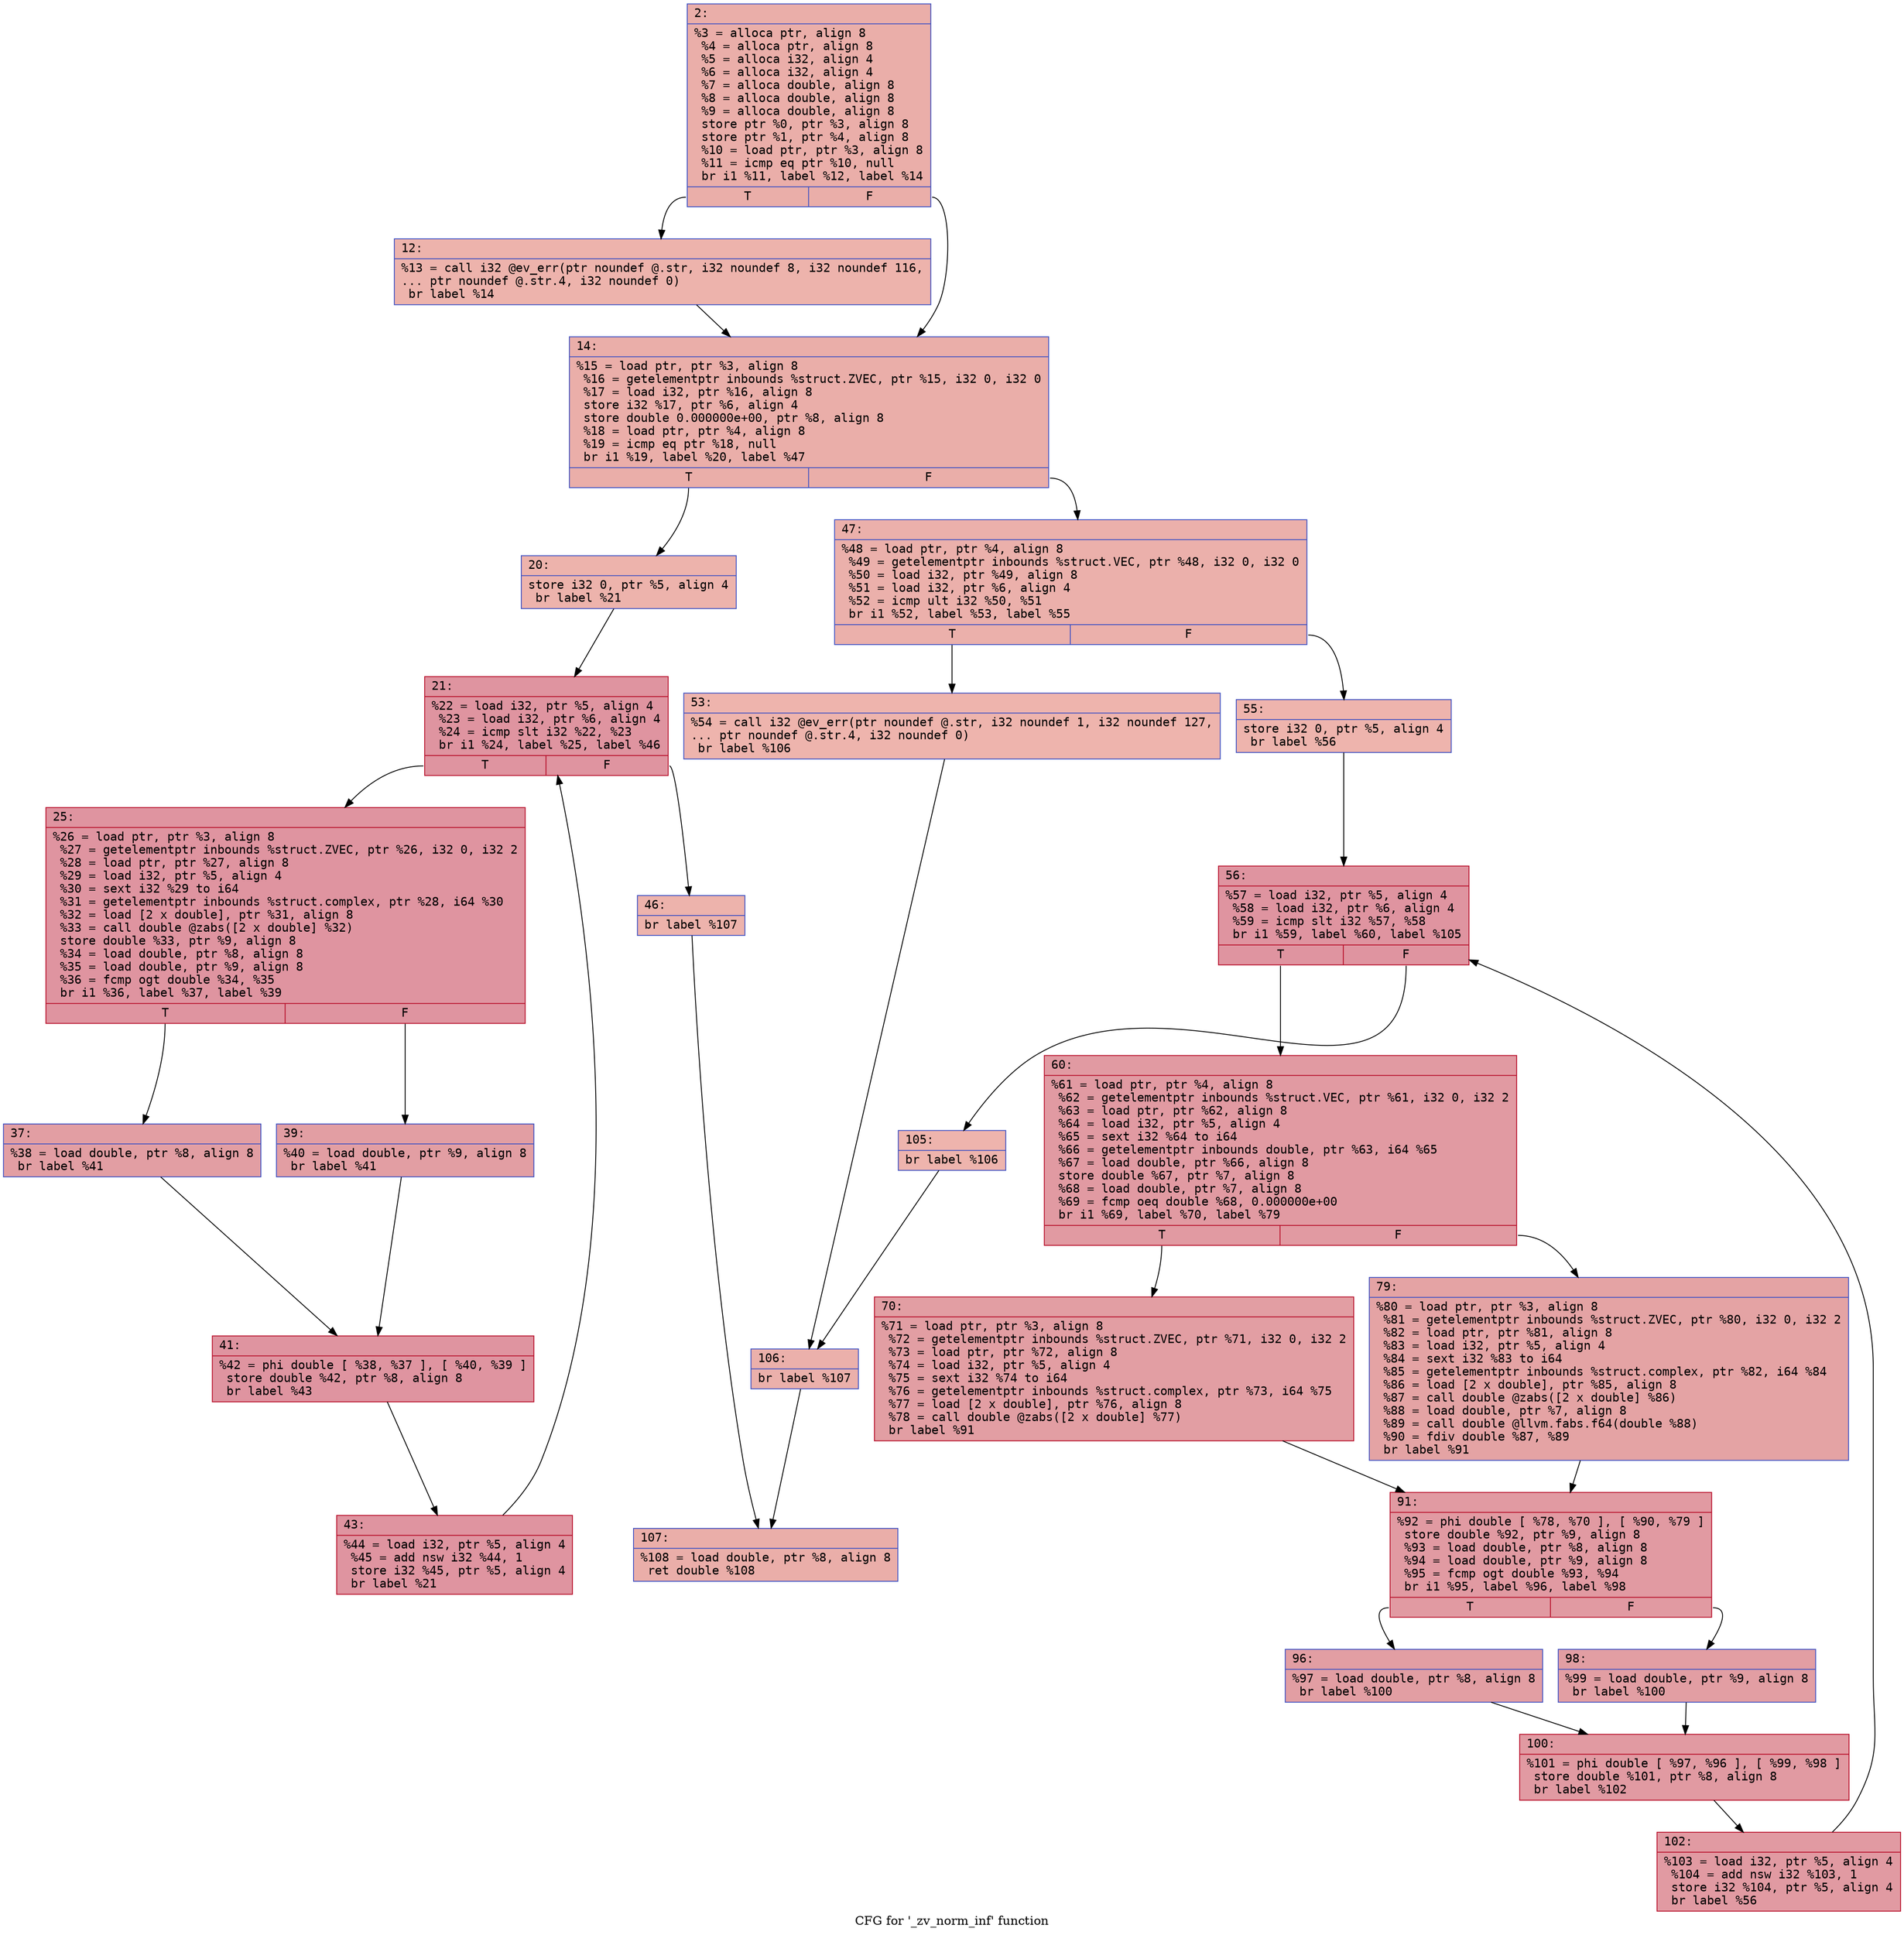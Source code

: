 digraph "CFG for '_zv_norm_inf' function" {
	label="CFG for '_zv_norm_inf' function";

	Node0x600003cc6cb0 [shape=record,color="#3d50c3ff", style=filled, fillcolor="#d0473d70" fontname="Courier",label="{2:\l|  %3 = alloca ptr, align 8\l  %4 = alloca ptr, align 8\l  %5 = alloca i32, align 4\l  %6 = alloca i32, align 4\l  %7 = alloca double, align 8\l  %8 = alloca double, align 8\l  %9 = alloca double, align 8\l  store ptr %0, ptr %3, align 8\l  store ptr %1, ptr %4, align 8\l  %10 = load ptr, ptr %3, align 8\l  %11 = icmp eq ptr %10, null\l  br i1 %11, label %12, label %14\l|{<s0>T|<s1>F}}"];
	Node0x600003cc6cb0:s0 -> Node0x600003cc6d00[tooltip="2 -> 12\nProbability 37.50%" ];
	Node0x600003cc6cb0:s1 -> Node0x600003cc6d50[tooltip="2 -> 14\nProbability 62.50%" ];
	Node0x600003cc6d00 [shape=record,color="#3d50c3ff", style=filled, fillcolor="#d6524470" fontname="Courier",label="{12:\l|  %13 = call i32 @ev_err(ptr noundef @.str, i32 noundef 8, i32 noundef 116,\l... ptr noundef @.str.4, i32 noundef 0)\l  br label %14\l}"];
	Node0x600003cc6d00 -> Node0x600003cc6d50[tooltip="12 -> 14\nProbability 100.00%" ];
	Node0x600003cc6d50 [shape=record,color="#3d50c3ff", style=filled, fillcolor="#d0473d70" fontname="Courier",label="{14:\l|  %15 = load ptr, ptr %3, align 8\l  %16 = getelementptr inbounds %struct.ZVEC, ptr %15, i32 0, i32 0\l  %17 = load i32, ptr %16, align 8\l  store i32 %17, ptr %6, align 4\l  store double 0.000000e+00, ptr %8, align 8\l  %18 = load ptr, ptr %4, align 8\l  %19 = icmp eq ptr %18, null\l  br i1 %19, label %20, label %47\l|{<s0>T|<s1>F}}"];
	Node0x600003cc6d50:s0 -> Node0x600003cc6da0[tooltip="14 -> 20\nProbability 37.50%" ];
	Node0x600003cc6d50:s1 -> Node0x600003cc7020[tooltip="14 -> 47\nProbability 62.50%" ];
	Node0x600003cc6da0 [shape=record,color="#3d50c3ff", style=filled, fillcolor="#d6524470" fontname="Courier",label="{20:\l|  store i32 0, ptr %5, align 4\l  br label %21\l}"];
	Node0x600003cc6da0 -> Node0x600003cc6df0[tooltip="20 -> 21\nProbability 100.00%" ];
	Node0x600003cc6df0 [shape=record,color="#b70d28ff", style=filled, fillcolor="#b70d2870" fontname="Courier",label="{21:\l|  %22 = load i32, ptr %5, align 4\l  %23 = load i32, ptr %6, align 4\l  %24 = icmp slt i32 %22, %23\l  br i1 %24, label %25, label %46\l|{<s0>T|<s1>F}}"];
	Node0x600003cc6df0:s0 -> Node0x600003cc6e40[tooltip="21 -> 25\nProbability 96.88%" ];
	Node0x600003cc6df0:s1 -> Node0x600003cc6fd0[tooltip="21 -> 46\nProbability 3.12%" ];
	Node0x600003cc6e40 [shape=record,color="#b70d28ff", style=filled, fillcolor="#b70d2870" fontname="Courier",label="{25:\l|  %26 = load ptr, ptr %3, align 8\l  %27 = getelementptr inbounds %struct.ZVEC, ptr %26, i32 0, i32 2\l  %28 = load ptr, ptr %27, align 8\l  %29 = load i32, ptr %5, align 4\l  %30 = sext i32 %29 to i64\l  %31 = getelementptr inbounds %struct.complex, ptr %28, i64 %30\l  %32 = load [2 x double], ptr %31, align 8\l  %33 = call double @zabs([2 x double] %32)\l  store double %33, ptr %9, align 8\l  %34 = load double, ptr %8, align 8\l  %35 = load double, ptr %9, align 8\l  %36 = fcmp ogt double %34, %35\l  br i1 %36, label %37, label %39\l|{<s0>T|<s1>F}}"];
	Node0x600003cc6e40:s0 -> Node0x600003cc6e90[tooltip="25 -> 37\nProbability 50.00%" ];
	Node0x600003cc6e40:s1 -> Node0x600003cc6ee0[tooltip="25 -> 39\nProbability 50.00%" ];
	Node0x600003cc6e90 [shape=record,color="#3d50c3ff", style=filled, fillcolor="#be242e70" fontname="Courier",label="{37:\l|  %38 = load double, ptr %8, align 8\l  br label %41\l}"];
	Node0x600003cc6e90 -> Node0x600003cc6f30[tooltip="37 -> 41\nProbability 100.00%" ];
	Node0x600003cc6ee0 [shape=record,color="#3d50c3ff", style=filled, fillcolor="#be242e70" fontname="Courier",label="{39:\l|  %40 = load double, ptr %9, align 8\l  br label %41\l}"];
	Node0x600003cc6ee0 -> Node0x600003cc6f30[tooltip="39 -> 41\nProbability 100.00%" ];
	Node0x600003cc6f30 [shape=record,color="#b70d28ff", style=filled, fillcolor="#b70d2870" fontname="Courier",label="{41:\l|  %42 = phi double [ %38, %37 ], [ %40, %39 ]\l  store double %42, ptr %8, align 8\l  br label %43\l}"];
	Node0x600003cc6f30 -> Node0x600003cc6f80[tooltip="41 -> 43\nProbability 100.00%" ];
	Node0x600003cc6f80 [shape=record,color="#b70d28ff", style=filled, fillcolor="#b70d2870" fontname="Courier",label="{43:\l|  %44 = load i32, ptr %5, align 4\l  %45 = add nsw i32 %44, 1\l  store i32 %45, ptr %5, align 4\l  br label %21\l}"];
	Node0x600003cc6f80 -> Node0x600003cc6df0[tooltip="43 -> 21\nProbability 100.00%" ];
	Node0x600003cc6fd0 [shape=record,color="#3d50c3ff", style=filled, fillcolor="#d6524470" fontname="Courier",label="{46:\l|  br label %107\l}"];
	Node0x600003cc6fd0 -> Node0x600003cc7480[tooltip="46 -> 107\nProbability 100.00%" ];
	Node0x600003cc7020 [shape=record,color="#3d50c3ff", style=filled, fillcolor="#d24b4070" fontname="Courier",label="{47:\l|  %48 = load ptr, ptr %4, align 8\l  %49 = getelementptr inbounds %struct.VEC, ptr %48, i32 0, i32 0\l  %50 = load i32, ptr %49, align 8\l  %51 = load i32, ptr %6, align 4\l  %52 = icmp ult i32 %50, %51\l  br i1 %52, label %53, label %55\l|{<s0>T|<s1>F}}"];
	Node0x600003cc7020:s0 -> Node0x600003cc7070[tooltip="47 -> 53\nProbability 50.00%" ];
	Node0x600003cc7020:s1 -> Node0x600003cc70c0[tooltip="47 -> 55\nProbability 50.00%" ];
	Node0x600003cc7070 [shape=record,color="#3d50c3ff", style=filled, fillcolor="#d8564670" fontname="Courier",label="{53:\l|  %54 = call i32 @ev_err(ptr noundef @.str, i32 noundef 1, i32 noundef 127,\l... ptr noundef @.str.4, i32 noundef 0)\l  br label %106\l}"];
	Node0x600003cc7070 -> Node0x600003cc7430[tooltip="53 -> 106\nProbability 100.00%" ];
	Node0x600003cc70c0 [shape=record,color="#3d50c3ff", style=filled, fillcolor="#d8564670" fontname="Courier",label="{55:\l|  store i32 0, ptr %5, align 4\l  br label %56\l}"];
	Node0x600003cc70c0 -> Node0x600003cc7110[tooltip="55 -> 56\nProbability 100.00%" ];
	Node0x600003cc7110 [shape=record,color="#b70d28ff", style=filled, fillcolor="#b70d2870" fontname="Courier",label="{56:\l|  %57 = load i32, ptr %5, align 4\l  %58 = load i32, ptr %6, align 4\l  %59 = icmp slt i32 %57, %58\l  br i1 %59, label %60, label %105\l|{<s0>T|<s1>F}}"];
	Node0x600003cc7110:s0 -> Node0x600003cc7160[tooltip="56 -> 60\nProbability 96.88%" ];
	Node0x600003cc7110:s1 -> Node0x600003cc73e0[tooltip="56 -> 105\nProbability 3.12%" ];
	Node0x600003cc7160 [shape=record,color="#b70d28ff", style=filled, fillcolor="#bb1b2c70" fontname="Courier",label="{60:\l|  %61 = load ptr, ptr %4, align 8\l  %62 = getelementptr inbounds %struct.VEC, ptr %61, i32 0, i32 2\l  %63 = load ptr, ptr %62, align 8\l  %64 = load i32, ptr %5, align 4\l  %65 = sext i32 %64 to i64\l  %66 = getelementptr inbounds double, ptr %63, i64 %65\l  %67 = load double, ptr %66, align 8\l  store double %67, ptr %7, align 8\l  %68 = load double, ptr %7, align 8\l  %69 = fcmp oeq double %68, 0.000000e+00\l  br i1 %69, label %70, label %79\l|{<s0>T|<s1>F}}"];
	Node0x600003cc7160:s0 -> Node0x600003cc71b0[tooltip="60 -> 70\nProbability 62.50%" ];
	Node0x600003cc7160:s1 -> Node0x600003cc7200[tooltip="60 -> 79\nProbability 37.50%" ];
	Node0x600003cc71b0 [shape=record,color="#b70d28ff", style=filled, fillcolor="#be242e70" fontname="Courier",label="{70:\l|  %71 = load ptr, ptr %3, align 8\l  %72 = getelementptr inbounds %struct.ZVEC, ptr %71, i32 0, i32 2\l  %73 = load ptr, ptr %72, align 8\l  %74 = load i32, ptr %5, align 4\l  %75 = sext i32 %74 to i64\l  %76 = getelementptr inbounds %struct.complex, ptr %73, i64 %75\l  %77 = load [2 x double], ptr %76, align 8\l  %78 = call double @zabs([2 x double] %77)\l  br label %91\l}"];
	Node0x600003cc71b0 -> Node0x600003cc7250[tooltip="70 -> 91\nProbability 100.00%" ];
	Node0x600003cc7200 [shape=record,color="#3d50c3ff", style=filled, fillcolor="#c32e3170" fontname="Courier",label="{79:\l|  %80 = load ptr, ptr %3, align 8\l  %81 = getelementptr inbounds %struct.ZVEC, ptr %80, i32 0, i32 2\l  %82 = load ptr, ptr %81, align 8\l  %83 = load i32, ptr %5, align 4\l  %84 = sext i32 %83 to i64\l  %85 = getelementptr inbounds %struct.complex, ptr %82, i64 %84\l  %86 = load [2 x double], ptr %85, align 8\l  %87 = call double @zabs([2 x double] %86)\l  %88 = load double, ptr %7, align 8\l  %89 = call double @llvm.fabs.f64(double %88)\l  %90 = fdiv double %87, %89\l  br label %91\l}"];
	Node0x600003cc7200 -> Node0x600003cc7250[tooltip="79 -> 91\nProbability 100.00%" ];
	Node0x600003cc7250 [shape=record,color="#b70d28ff", style=filled, fillcolor="#bb1b2c70" fontname="Courier",label="{91:\l|  %92 = phi double [ %78, %70 ], [ %90, %79 ]\l  store double %92, ptr %9, align 8\l  %93 = load double, ptr %8, align 8\l  %94 = load double, ptr %9, align 8\l  %95 = fcmp ogt double %93, %94\l  br i1 %95, label %96, label %98\l|{<s0>T|<s1>F}}"];
	Node0x600003cc7250:s0 -> Node0x600003cc72a0[tooltip="91 -> 96\nProbability 50.00%" ];
	Node0x600003cc7250:s1 -> Node0x600003cc72f0[tooltip="91 -> 98\nProbability 50.00%" ];
	Node0x600003cc72a0 [shape=record,color="#3d50c3ff", style=filled, fillcolor="#be242e70" fontname="Courier",label="{96:\l|  %97 = load double, ptr %8, align 8\l  br label %100\l}"];
	Node0x600003cc72a0 -> Node0x600003cc7340[tooltip="96 -> 100\nProbability 100.00%" ];
	Node0x600003cc72f0 [shape=record,color="#3d50c3ff", style=filled, fillcolor="#be242e70" fontname="Courier",label="{98:\l|  %99 = load double, ptr %9, align 8\l  br label %100\l}"];
	Node0x600003cc72f0 -> Node0x600003cc7340[tooltip="98 -> 100\nProbability 100.00%" ];
	Node0x600003cc7340 [shape=record,color="#b70d28ff", style=filled, fillcolor="#bb1b2c70" fontname="Courier",label="{100:\l|  %101 = phi double [ %97, %96 ], [ %99, %98 ]\l  store double %101, ptr %8, align 8\l  br label %102\l}"];
	Node0x600003cc7340 -> Node0x600003cc7390[tooltip="100 -> 102\nProbability 100.00%" ];
	Node0x600003cc7390 [shape=record,color="#b70d28ff", style=filled, fillcolor="#bb1b2c70" fontname="Courier",label="{102:\l|  %103 = load i32, ptr %5, align 4\l  %104 = add nsw i32 %103, 1\l  store i32 %104, ptr %5, align 4\l  br label %56\l}"];
	Node0x600003cc7390 -> Node0x600003cc7110[tooltip="102 -> 56\nProbability 100.00%" ];
	Node0x600003cc73e0 [shape=record,color="#3d50c3ff", style=filled, fillcolor="#d8564670" fontname="Courier",label="{105:\l|  br label %106\l}"];
	Node0x600003cc73e0 -> Node0x600003cc7430[tooltip="105 -> 106\nProbability 100.00%" ];
	Node0x600003cc7430 [shape=record,color="#3d50c3ff", style=filled, fillcolor="#d24b4070" fontname="Courier",label="{106:\l|  br label %107\l}"];
	Node0x600003cc7430 -> Node0x600003cc7480[tooltip="106 -> 107\nProbability 100.00%" ];
	Node0x600003cc7480 [shape=record,color="#3d50c3ff", style=filled, fillcolor="#d0473d70" fontname="Courier",label="{107:\l|  %108 = load double, ptr %8, align 8\l  ret double %108\l}"];
}
